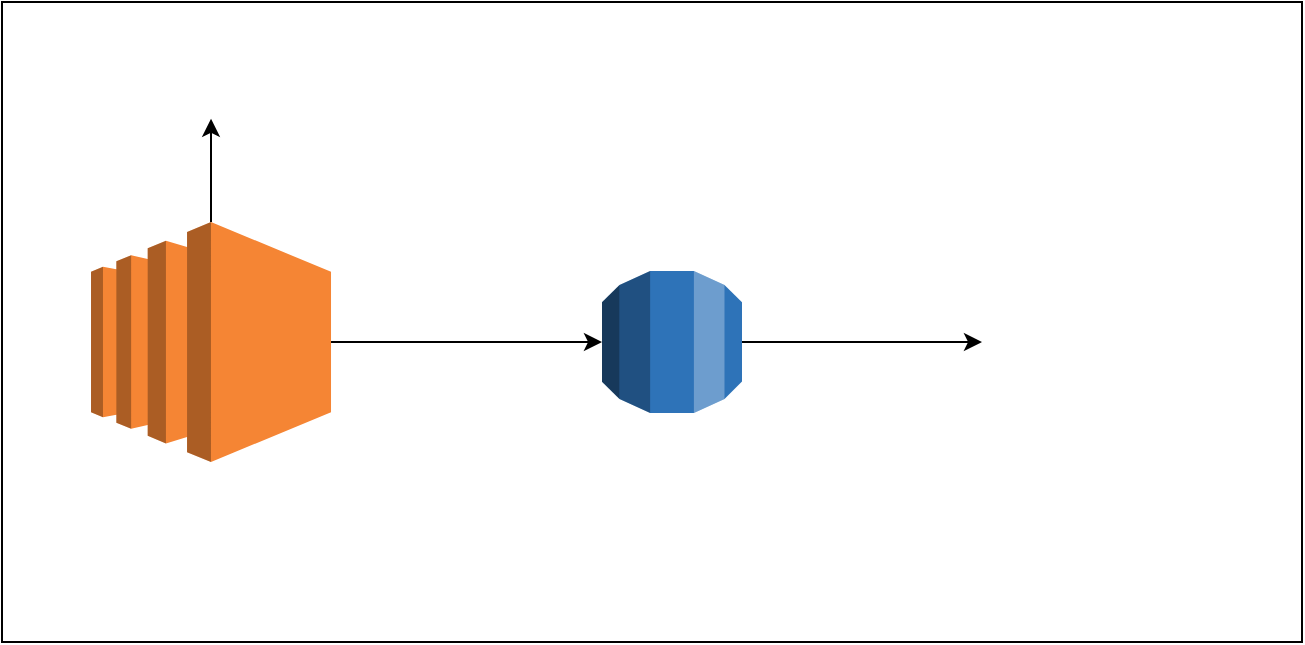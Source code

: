 <mxfile version="20.2.3" type="device"><diagram id="YeNtoY8DChh4bHVjVe1a" name="Página-1"><mxGraphModel dx="731" dy="519" grid="1" gridSize="10" guides="1" tooltips="1" connect="1" arrows="1" fold="1" page="1" pageScale="1" pageWidth="827" pageHeight="1169" math="0" shadow="0"><root><mxCell id="0"/><mxCell id="1" parent="0"/><mxCell id="M0HKnAtfr0BSoP2UoyrO-6" value="" style="rounded=0;whiteSpace=wrap;html=1;" vertex="1" parent="1"><mxGeometry x="10" y="80" width="650" height="320" as="geometry"/></mxCell><mxCell id="M0HKnAtfr0BSoP2UoyrO-14" style="edgeStyle=orthogonalEdgeStyle;rounded=0;orthogonalLoop=1;jettySize=auto;html=1;" edge="1" parent="1" source="M0HKnAtfr0BSoP2UoyrO-2" target="M0HKnAtfr0BSoP2UoyrO-3"><mxGeometry relative="1" as="geometry"/></mxCell><mxCell id="M0HKnAtfr0BSoP2UoyrO-2" value="" style="outlineConnect=0;dashed=0;verticalLabelPosition=bottom;verticalAlign=top;align=center;html=1;shape=mxgraph.aws3.rds;fillColor=#2E73B8;gradientColor=none;" vertex="1" parent="1"><mxGeometry x="310" y="214.5" width="70" height="71" as="geometry"/></mxCell><mxCell id="M0HKnAtfr0BSoP2UoyrO-3" value="" style="shape=image;verticalLabelPosition=bottom;labelBackgroundColor=default;verticalAlign=top;aspect=fixed;imageAspect=0;image=https://logos-world.net/wp-content/uploads/2022/02/Microsoft-Power-BI-Symbol.png;clipPath=inset(0% 27.33% 0% 24.33%);" vertex="1" parent="1"><mxGeometry x="500" y="190" width="102.959" height="120" as="geometry"/></mxCell><mxCell id="M0HKnAtfr0BSoP2UoyrO-7" value="" style="shape=image;verticalLabelPosition=bottom;labelBackgroundColor=default;verticalAlign=top;aspect=fixed;imageAspect=0;image=https://partners.infobip.com/images/uploads/partners/konceta%402x.png;clipPath=inset(24.17% 0% 22.5% 0%);" vertex="1" parent="1"><mxGeometry x="24.51" y="100" width="180" height="38.4" as="geometry"/></mxCell><mxCell id="M0HKnAtfr0BSoP2UoyrO-8" value="" style="group" vertex="1" connectable="0" parent="1"><mxGeometry x="54.51" y="190" width="130.98" height="120" as="geometry"/></mxCell><mxCell id="M0HKnAtfr0BSoP2UoyrO-16" value="" style="group" vertex="1" connectable="0" parent="M0HKnAtfr0BSoP2UoyrO-8"><mxGeometry width="130.98" height="120" as="geometry"/></mxCell><mxCell id="M0HKnAtfr0BSoP2UoyrO-1" value="" style="outlineConnect=0;dashed=0;verticalLabelPosition=bottom;verticalAlign=top;align=center;html=1;shape=mxgraph.aws3.ec2;fillColor=#F58534;gradientColor=none;" vertex="1" parent="M0HKnAtfr0BSoP2UoyrO-16"><mxGeometry width="120" height="120" as="geometry"/></mxCell><mxCell id="M0HKnAtfr0BSoP2UoyrO-15" value="" style="shape=image;verticalLabelPosition=bottom;labelBackgroundColor=default;verticalAlign=top;aspect=fixed;imageAspect=0;image=https://logos-world.net/wp-content/uploads/2021/10/Python-Symbol.png;" vertex="1" parent="M0HKnAtfr0BSoP2UoyrO-16"><mxGeometry x="60.0" y="40" width="70.98" height="40" as="geometry"/></mxCell><mxCell id="M0HKnAtfr0BSoP2UoyrO-17" style="edgeStyle=orthogonalEdgeStyle;rounded=0;orthogonalLoop=1;jettySize=auto;html=1;" edge="1" parent="1" source="M0HKnAtfr0BSoP2UoyrO-1" target="M0HKnAtfr0BSoP2UoyrO-2"><mxGeometry relative="1" as="geometry"/></mxCell><mxCell id="M0HKnAtfr0BSoP2UoyrO-18" style="edgeStyle=orthogonalEdgeStyle;rounded=0;orthogonalLoop=1;jettySize=auto;html=1;" edge="1" parent="1" source="M0HKnAtfr0BSoP2UoyrO-1" target="M0HKnAtfr0BSoP2UoyrO-7"><mxGeometry relative="1" as="geometry"/></mxCell></root></mxGraphModel></diagram></mxfile>